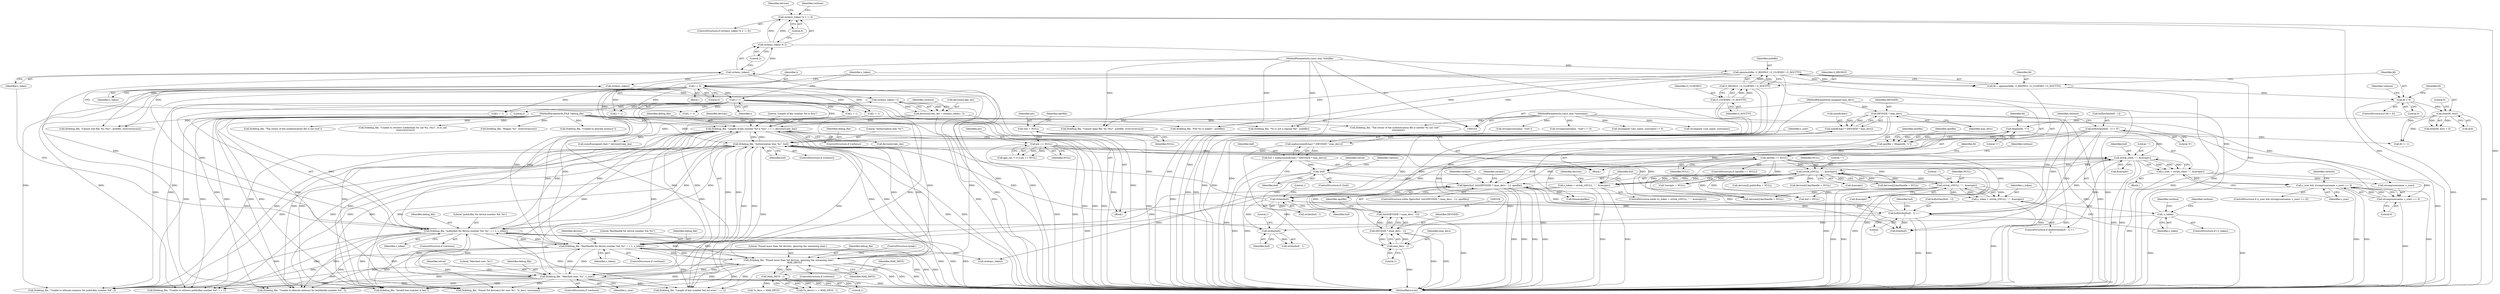 digraph "0_pam-u2f_18b1914e32b74ff52000f10e97067e841e5fff62_1@API" {
"1000539" [label="(Call,strlen(s_token) % 2 != 0)"];
"1000540" [label="(Call,strlen(s_token) % 2)"];
"1000541" [label="(Call,strlen(s_token))"];
"1000517" [label="(Call,!s_token)"];
"1000509" [label="(Call,s_token = strtok_r(NULL, \":\", &saveptr))"];
"1000511" [label="(Call,strtok_r(NULL, \":\", &saveptr))"];
"1000437" [label="(Call,strtok_r(NULL, \",\", &saveptr))"];
"1000284" [label="(Call,opwfile == NULL)"];
"1000278" [label="(Call,opwfile = fdopen(fd, \"r\"))"];
"1000280" [label="(Call,fdopen(fd, \"r\"))"];
"1000170" [label="(Call,fstat(fd, &st))"];
"1000155" [label="(Call,fd < 0)"];
"1000145" [label="(Call,fd = open(authfile, O_RDONLY | O_CLOEXEC | O_NOCTTY))"];
"1000147" [label="(Call,open(authfile, O_RDONLY | O_CLOEXEC | O_NOCTTY))"];
"1000104" [label="(MethodParameterIn,const char *authfile)"];
"1000149" [label="(Call,O_RDONLY | O_CLOEXEC | O_NOCTTY)"];
"1000151" [label="(Call,O_CLOEXEC | O_NOCTTY)"];
"1000231" [label="(Call,pw == NULL)"];
"1000129" [label="(Call,*pw = NULL)"];
"1000366" [label="(Call,strtok_r(buf, \":\", &saveptr))"];
"1000350" [label="(Call,buf[strlen(buf) - 1] = '\0')"];
"1000342" [label="(Call,buf[strlen(buf) - 1] == '\n')"];
"1000346" [label="(Call,strlen(buf))"];
"1000326" [label="(Call,fgets(buf, (int)(DEVSIZE * (max_devs - 1)), opwfile))"];
"1000312" [label="(Call,!buf)"];
"1000302" [label="(Call,buf = malloc(sizeof(char) * (DEVSIZE * max_devs)))"];
"1000304" [label="(Call,malloc(sizeof(char) * (DEVSIZE * max_devs)))"];
"1000305" [label="(Call,sizeof(char) * (DEVSIZE * max_devs))"];
"1000308" [label="(Call,DEVSIZE * max_devs)"];
"1000106" [label="(MethodParameterIn,unsigned max_devs)"];
"1000328" [label="(Call,(int)(DEVSIZE * (max_devs - 1)))"];
"1000330" [label="(Call,DEVSIZE * (max_devs - 1))"];
"1000332" [label="(Call,max_devs - 1)"];
"1000354" [label="(Call,strlen(buf))"];
"1000360" [label="(Call,D(debug_file, \"Authorization line: %s\", buf))"];
"1000567" [label="(Call,D(debug_file, \"Length of key number %d is %zu\", i + 1, devices[i].key_len))"];
"1000479" [label="(Call,D(debug_file, \"KeyHandle for device number %d: %s\", i + 1, s_token))"];
"1000472" [label="(Call,D(debug_file, \"Found more than %d devices, ignoring the remaining ones\",\n               MAX_DEVS))"];
"1000531" [label="(Call,D(debug_file, \"publicKey for device number %d: %s\", i + 1, s_token))"];
"1000382" [label="(Call,D(debug_file, \"Matched user: %s\", s_user))"];
"1000108" [label="(MethodParameterIn,FILE *debug_file)"];
"1000372" [label="(Call,s_user && strcmp(username, s_user) == 0)"];
"1000364" [label="(Call,s_user = strtok_r(buf, \":\", &saveptr))"];
"1000374" [label="(Call,strcmp(username, s_user) == 0)"];
"1000105" [label="(MethodParameterIn,const char *username)"];
"1000654" [label="(Call,i++)"];
"1000431" [label="(Call,i = 0)"];
"1000462" [label="(Call,MAX_DEVS - 1)"];
"1000435" [label="(Call,s_token = strtok_r(NULL, \",\", &saveptr))"];
"1000555" [label="(Call,devices[i].key_len = strlen(s_token) / 2)"];
"1000561" [label="(Call,strlen(s_token) / 2)"];
"1000562" [label="(Call,strlen(s_token))"];
"1000432" [label="(Identifier,i)"];
"1000351" [label="(Call,buf[strlen(buf) - 1])"];
"1000227" [label="(Call,gpu_ret != 0 || pw == NULL)"];
"1000433" [label="(Literal,0)"];
"1000171" [label="(Identifier,fd)"];
"1000365" [label="(Identifier,s_user)"];
"1000160" [label="(Identifier,verbose)"];
"1000156" [label="(Identifier,fd)"];
"1000129" [label="(Call,*pw = NULL)"];
"1000387" [label="(Identifier,retval)"];
"1000330" [label="(Call,DEVSIZE * (max_devs - 1))"];
"1000327" [label="(Identifier,buf)"];
"1000518" [label="(Identifier,s_token)"];
"1000353" [label="(Call,strlen(buf) - 1)"];
"1000440" [label="(Call,&saveptr)"];
"1000233" [label="(Identifier,NULL)"];
"1000152" [label="(Identifier,O_CLOEXEC)"];
"1000302" [label="(Call,buf = malloc(sizeof(char) * (DEVSIZE * max_devs)))"];
"1000564" [label="(Literal,2)"];
"1000532" [label="(Identifier,debug_file)"];
"1000355" [label="(Identifier,buf)"];
"1000479" [label="(Call,D(debug_file, \"KeyHandle for device number %d: %s\", i + 1, s_token))"];
"1000541" [label="(Call,strlen(s_token))"];
"1000157" [label="(Literal,0)"];
"1000194" [label="(Call,D(debug_file, \"%s is not a regular file\", authfile))"];
"1000537" [label="(Identifier,s_token)"];
"1000551" [label="(Call,i + 1)"];
"1000356" [label="(Literal,1)"];
"1000566" [label="(Identifier,verbose)"];
"1000431" [label="(Call,i = 0)"];
"1000262" [label="(Call,strcmp(username, \"root\") != 0)"];
"1000335" [label="(Identifier,opwfile)"];
"1000531" [label="(Call,D(debug_file, \"publicKey for device number %d: %s\", i + 1, s_token))"];
"1000336" [label="(Block,)"];
"1000561" [label="(Call,strlen(s_token) / 2)"];
"1000477" [label="(ControlStructure,if (verbose))"];
"1000341" [label="(ControlStructure,if (buf[strlen(buf) - 1] == '\n'))"];
"1000106" [label="(MethodParameterIn,unsigned max_devs)"];
"1000338" [label="(Call,*saveptr = NULL)"];
"1000352" [label="(Identifier,buf)"];
"1000328" [label="(Call,(int)(DEVSIZE * (max_devs - 1)))"];
"1000354" [label="(Call,strlen(buf))"];
"1000517" [label="(Call,!s_token)"];
"1000326" [label="(Call,fgets(buf, (int)(DEVSIZE * (max_devs - 1)), opwfile))"];
"1000346" [label="(Call,strlen(buf))"];
"1000538" [label="(ControlStructure,if (strlen(s_token) % 2 != 0))"];
"1000568" [label="(Identifier,debug_file)"];
"1000475" [label="(Identifier,MAX_DEVS)"];
"1000434" [label="(ControlStructure,while ((s_token = strtok_r(NULL, \",\", &saveptr))))"];
"1000154" [label="(ControlStructure,if (fd < 0))"];
"1000172" [label="(Call,&st)"];
"1000348" [label="(Literal,1)"];
"1000556" [label="(Call,devices[i].key_len)"];
"1000382" [label="(Call,D(debug_file, \"Matched user: %s\", s_user))"];
"1000603" [label="(Call,D(debug_file, \"Unable to allocate memory for publicKey number %d\", i))"];
"1000413" [label="(Call,devices[i].keyHandle = NULL)"];
"1000281" [label="(Identifier,fd)"];
"1000573" [label="(Call,devices[i].key_len)"];
"1000274" [label="(Call,D(debug_file, \"The owner of the authentication file is not root\"))"];
"1000174" [label="(Literal,0)"];
"1000361" [label="(Identifier,debug_file)"];
"1000137" [label="(Identifier,opwfile)"];
"1000372" [label="(Call,s_user && strcmp(username, s_user) == 0)"];
"1000716" [label="(Call,buf = NULL)"];
"1000147" [label="(Call,open(authfile, O_RDONLY | O_CLOEXEC | O_NOCTTY))"];
"1000146" [label="(Identifier,fd)"];
"1000362" [label="(Literal,\"Authorization line: %s\")"];
"1000516" [label="(ControlStructure,if (!s_token))"];
"1000435" [label="(Call,s_token = strtok_r(NULL, \",\", &saveptr))"];
"1000450" [label="(Call,devices[i].publicKey = NULL)"];
"1000268" [label="(Call,D(debug_file, \"The owner of the authentication file is neither %s nor root\",\n         username))"];
"1000375" [label="(Call,strcmp(username, s_user))"];
"1000349" [label="(Literal,'\n')"];
"1000306" [label="(Call,sizeof(char))"];
"1000525" [label="(Call,i + 1)"];
"1000555" [label="(Call,devices[i].key_len = strlen(s_token) / 2)"];
"1000474" [label="(Literal,\"Found more than %d devices, ignoring the remaining ones\")"];
"1000543" [label="(Literal,2)"];
"1000513" [label="(Literal,\":\")"];
"1000380" [label="(ControlStructure,if (verbose))"];
"1000657" [label="(Identifier,verbose)"];
"1000178" [label="(Call,D(debug_file, \"Cannot stat file: %s (%s)\", authfile, strerror(errno)))"];
"1000342" [label="(Call,buf[strlen(buf) - 1] == '\n')"];
"1000311" [label="(ControlStructure,if (!buf))"];
"1000304" [label="(Call,malloc(sizeof(char) * (DEVSIZE * max_devs)))"];
"1000563" [label="(Identifier,s_token)"];
"1000548" [label="(Call,D(debug_file, \"Length of key number %d not even\", i + 1))"];
"1000529" [label="(ControlStructure,if (verbose))"];
"1000544" [label="(Literal,0)"];
"1000284" [label="(Call,opwfile == NULL)"];
"1000170" [label="(Call,fstat(fd, &st))"];
"1000161" [label="(Call,D(debug_file, \"Cannot open file: %s (%s)\", authfile, strerror(errno)))"];
"1000367" [label="(Identifier,buf)"];
"1000485" [label="(Identifier,s_token)"];
"1000371" [label="(ControlStructure,if (s_user && strcmp(username, s_user) == 0))"];
"1000360" [label="(Call,D(debug_file, \"Authorization line: %s\", buf))"];
"1000724" [label="(Call,fd != -1)"];
"1000464" [label="(Literal,1)"];
"1000521" [label="(Identifier,verbose)"];
"1000286" [label="(Identifier,NULL)"];
"1000331" [label="(Identifier,DEVSIZE)"];
"1000654" [label="(Call,i++)"];
"1000359" [label="(Identifier,verbose)"];
"1000581" [label="(Identifier,devices)"];
"1000522" [label="(Call,D(debug_file, \"Unable to retrieve publicKey number %d\", i + 1))"];
"1000384" [label="(Literal,\"Matched user: %s\")"];
"1000639" [label="(Call,D(debug_file, \"Invalid hex number in key\"))"];
"1000437" [label="(Call,strtok_r(NULL, \",\", &saveptr))"];
"1000473" [label="(Identifier,debug_file)"];
"1000511" [label="(Call,strtok_r(NULL, \":\", &saveptr))"];
"1000299" [label="(Identifier,fd)"];
"1000470" [label="(ControlStructure,if (verbose))"];
"1000357" [label="(Literal,'\0')"];
"1000322" [label="(Identifier,retval)"];
"1000385" [label="(Identifier,s_user)"];
"1000169" [label="(Call,fstat(fd, &st) < 0)"];
"1000558" [label="(Identifier,devices)"];
"1000280" [label="(Call,fdopen(fd, \"r\"))"];
"1000235" [label="(Call,D(debug_file, \"Unable to retrieve credentials for uid %u, (%s)\", st.st_uid,\n       strerror(errno)))"];
"1000290" [label="(Call,D(debug_file, \"fdopen: %s\", strerror(errno)))"];
"1000514" [label="(Call,&saveptr)"];
"1000334" [label="(Literal,1)"];
"1000309" [label="(Identifier,DEVSIZE)"];
"1000489" [label="(Identifier,devices)"];
"1000150" [label="(Identifier,O_RDONLY)"];
"1000347" [label="(Identifier,buf)"];
"1000436" [label="(Identifier,s_token)"];
"1000472" [label="(Call,D(debug_file, \"Found more than %d devices, ignoring the remaining ones\",\n               MAX_DEVS))"];
"1000476" [label="(ControlStructure,break;)"];
"1000316" [label="(Identifier,verbose)"];
"1000283" [label="(ControlStructure,if (opwfile == NULL))"];
"1000458" [label="(Call,(*n_devs)++ > MAX_DEVS - 1)"];
"1000289" [label="(Identifier,verbose)"];
"1000305" [label="(Call,sizeof(char) * (DEVSIZE * max_devs))"];
"1000151" [label="(Call,O_CLOEXEC | O_NOCTTY)"];
"1000339" [label="(Identifier,saveptr)"];
"1000153" [label="(Identifier,O_NOCTTY)"];
"1000504" [label="(Call,D(debug_file, \"Unable to allocate memory for keyHandle number %d\", i))"];
"1000482" [label="(Call,i + 1)"];
"1000303" [label="(Identifier,buf)"];
"1000466" [label="(Call,*n_devs = MAX_DEVS)"];
"1000443" [label="(Call,devices[i].keyHandle = NULL)"];
"1000446" [label="(Identifier,devices)"];
"1000509" [label="(Call,s_token = strtok_r(NULL, \":\", &saveptr))"];
"1000383" [label="(Identifier,debug_file)"];
"1000364" [label="(Call,s_user = strtok_r(buf, \":\", &saveptr))"];
"1000542" [label="(Identifier,s_token)"];
"1000481" [label="(Literal,\"KeyHandle for device number %d: %s\")"];
"1000332" [label="(Call,max_devs - 1)"];
"1000373" [label="(Identifier,s_user)"];
"1000492" [label="(Call,strdup(s_token))"];
"1000231" [label="(Call,pw == NULL)"];
"1000438" [label="(Identifier,NULL)"];
"1000510" [label="(Identifier,s_token)"];
"1000512" [label="(Identifier,NULL)"];
"1000105" [label="(MethodParameterIn,const char *username)"];
"1000480" [label="(Identifier,debug_file)"];
"1000343" [label="(Call,buf[strlen(buf) - 1])"];
"1000533" [label="(Literal,\"publicKey for device number %d: %s\")"];
"1000131" [label="(Identifier,NULL)"];
"1000104" [label="(MethodParameterIn,const char *authfile)"];
"1000363" [label="(Identifier,buf)"];
"1000562" [label="(Call,strlen(s_token))"];
"1000278" [label="(Call,opwfile = fdopen(fd, \"r\"))"];
"1000148" [label="(Identifier,authfile)"];
"1000540" [label="(Call,strlen(s_token) % 2)"];
"1000279" [label="(Identifier,opwfile)"];
"1000368" [label="(Literal,\":\")"];
"1000111" [label="(Block,)"];
"1000439" [label="(Literal,\",\")"];
"1000381" [label="(Identifier,verbose)"];
"1000246" [label="(Call,strcmp(pw->pw_name, username) != 0)"];
"1000145" [label="(Call,fd = open(authfile, O_RDONLY | O_CLOEXEC | O_NOCTTY))"];
"1000530" [label="(Identifier,verbose)"];
"1000369" [label="(Call,&saveptr)"];
"1000285" [label="(Identifier,opwfile)"];
"1000325" [label="(ControlStructure,while (fgets(buf, (int)(DEVSIZE * (max_devs - 1)), opwfile)))"];
"1000130" [label="(Identifier,pw)"];
"1000539" [label="(Call,strlen(s_token) % 2 != 0)"];
"1000312" [label="(Call,!buf)"];
"1000570" [label="(Call,i + 1)"];
"1000308" [label="(Call,DEVSIZE * max_devs)"];
"1000149" [label="(Call,O_RDONLY | O_CLOEXEC | O_NOCTTY)"];
"1000732" [label="(MethodReturn,int)"];
"1000462" [label="(Call,MAX_DEVS - 1)"];
"1000208" [label="(Call,D(debug_file, \"File %s is empty\", authfile))"];
"1000567" [label="(Call,D(debug_file, \"Length of key number %d is %zu\", i + 1, devices[i].key_len))"];
"1000317" [label="(Call,D(debug_file, \"Unable to allocate memory\"))"];
"1000442" [label="(Block,)"];
"1000232" [label="(Identifier,pw)"];
"1000374" [label="(Call,strcmp(username, s_user) == 0)"];
"1000282" [label="(Literal,\"r\")"];
"1000714" [label="(Call,free(buf))"];
"1000358" [label="(ControlStructure,if (verbose))"];
"1000313" [label="(Identifier,buf)"];
"1000655" [label="(Identifier,i)"];
"1000310" [label="(Identifier,max_devs)"];
"1000463" [label="(Identifier,MAX_DEVS)"];
"1000721" [label="(Call,fclose(opwfile))"];
"1000565" [label="(ControlStructure,if (verbose))"];
"1000350" [label="(Call,buf[strlen(buf) - 1] = '\0')"];
"1000534" [label="(Call,i + 1)"];
"1000658" [label="(Call,D(debug_file, \"Found %d device(s) for user %s\", *n_devs, username))"];
"1000378" [label="(Literal,0)"];
"1000379" [label="(Block,)"];
"1000547" [label="(Identifier,verbose)"];
"1000247" [label="(Call,strcmp(pw->pw_name, username))"];
"1000692" [label="(Call,devices[i].keyHandle = NULL)"];
"1000155" [label="(Call,fd < 0)"];
"1000345" [label="(Call,strlen(buf) - 1)"];
"1000263" [label="(Call,strcmp(username, \"root\"))"];
"1000333" [label="(Identifier,max_devs)"];
"1000585" [label="(Call,sizeof(unsigned char) * devices[i].key_len)"];
"1000366" [label="(Call,strtok_r(buf, \":\", &saveptr))"];
"1000108" [label="(MethodParameterIn,FILE *debug_file)"];
"1000569" [label="(Literal,\"Length of key number %d is %zu\")"];
"1000539" -> "1000538"  [label="AST: "];
"1000539" -> "1000544"  [label="CFG: "];
"1000540" -> "1000539"  [label="AST: "];
"1000544" -> "1000539"  [label="AST: "];
"1000547" -> "1000539"  [label="CFG: "];
"1000558" -> "1000539"  [label="CFG: "];
"1000539" -> "1000732"  [label="DDG: "];
"1000539" -> "1000732"  [label="DDG: "];
"1000540" -> "1000539"  [label="DDG: "];
"1000540" -> "1000539"  [label="DDG: "];
"1000540" -> "1000543"  [label="CFG: "];
"1000541" -> "1000540"  [label="AST: "];
"1000543" -> "1000540"  [label="AST: "];
"1000544" -> "1000540"  [label="CFG: "];
"1000540" -> "1000732"  [label="DDG: "];
"1000541" -> "1000540"  [label="DDG: "];
"1000541" -> "1000542"  [label="CFG: "];
"1000542" -> "1000541"  [label="AST: "];
"1000543" -> "1000541"  [label="CFG: "];
"1000541" -> "1000732"  [label="DDG: "];
"1000517" -> "1000541"  [label="DDG: "];
"1000531" -> "1000541"  [label="DDG: "];
"1000541" -> "1000562"  [label="DDG: "];
"1000517" -> "1000516"  [label="AST: "];
"1000517" -> "1000518"  [label="CFG: "];
"1000518" -> "1000517"  [label="AST: "];
"1000521" -> "1000517"  [label="CFG: "];
"1000530" -> "1000517"  [label="CFG: "];
"1000517" -> "1000732"  [label="DDG: "];
"1000517" -> "1000732"  [label="DDG: "];
"1000509" -> "1000517"  [label="DDG: "];
"1000517" -> "1000531"  [label="DDG: "];
"1000509" -> "1000442"  [label="AST: "];
"1000509" -> "1000511"  [label="CFG: "];
"1000510" -> "1000509"  [label="AST: "];
"1000511" -> "1000509"  [label="AST: "];
"1000518" -> "1000509"  [label="CFG: "];
"1000509" -> "1000732"  [label="DDG: "];
"1000511" -> "1000509"  [label="DDG: "];
"1000511" -> "1000509"  [label="DDG: "];
"1000511" -> "1000509"  [label="DDG: "];
"1000511" -> "1000514"  [label="CFG: "];
"1000512" -> "1000511"  [label="AST: "];
"1000513" -> "1000511"  [label="AST: "];
"1000514" -> "1000511"  [label="AST: "];
"1000511" -> "1000732"  [label="DDG: "];
"1000511" -> "1000732"  [label="DDG: "];
"1000511" -> "1000437"  [label="DDG: "];
"1000511" -> "1000437"  [label="DDG: "];
"1000437" -> "1000511"  [label="DDG: "];
"1000437" -> "1000511"  [label="DDG: "];
"1000511" -> "1000692"  [label="DDG: "];
"1000511" -> "1000716"  [label="DDG: "];
"1000437" -> "1000435"  [label="AST: "];
"1000437" -> "1000440"  [label="CFG: "];
"1000438" -> "1000437"  [label="AST: "];
"1000439" -> "1000437"  [label="AST: "];
"1000440" -> "1000437"  [label="AST: "];
"1000435" -> "1000437"  [label="CFG: "];
"1000437" -> "1000732"  [label="DDG: "];
"1000437" -> "1000732"  [label="DDG: "];
"1000437" -> "1000338"  [label="DDG: "];
"1000437" -> "1000366"  [label="DDG: "];
"1000437" -> "1000413"  [label="DDG: "];
"1000437" -> "1000435"  [label="DDG: "];
"1000437" -> "1000435"  [label="DDG: "];
"1000437" -> "1000435"  [label="DDG: "];
"1000284" -> "1000437"  [label="DDG: "];
"1000366" -> "1000437"  [label="DDG: "];
"1000437" -> "1000443"  [label="DDG: "];
"1000437" -> "1000450"  [label="DDG: "];
"1000437" -> "1000692"  [label="DDG: "];
"1000437" -> "1000716"  [label="DDG: "];
"1000284" -> "1000283"  [label="AST: "];
"1000284" -> "1000286"  [label="CFG: "];
"1000285" -> "1000284"  [label="AST: "];
"1000286" -> "1000284"  [label="AST: "];
"1000289" -> "1000284"  [label="CFG: "];
"1000299" -> "1000284"  [label="CFG: "];
"1000284" -> "1000732"  [label="DDG: "];
"1000284" -> "1000732"  [label="DDG: "];
"1000284" -> "1000732"  [label="DDG: "];
"1000278" -> "1000284"  [label="DDG: "];
"1000231" -> "1000284"  [label="DDG: "];
"1000284" -> "1000326"  [label="DDG: "];
"1000284" -> "1000338"  [label="DDG: "];
"1000284" -> "1000413"  [label="DDG: "];
"1000284" -> "1000692"  [label="DDG: "];
"1000284" -> "1000716"  [label="DDG: "];
"1000284" -> "1000721"  [label="DDG: "];
"1000278" -> "1000111"  [label="AST: "];
"1000278" -> "1000280"  [label="CFG: "];
"1000279" -> "1000278"  [label="AST: "];
"1000280" -> "1000278"  [label="AST: "];
"1000285" -> "1000278"  [label="CFG: "];
"1000278" -> "1000732"  [label="DDG: "];
"1000280" -> "1000278"  [label="DDG: "];
"1000280" -> "1000278"  [label="DDG: "];
"1000280" -> "1000282"  [label="CFG: "];
"1000281" -> "1000280"  [label="AST: "];
"1000282" -> "1000280"  [label="AST: "];
"1000170" -> "1000280"  [label="DDG: "];
"1000280" -> "1000724"  [label="DDG: "];
"1000170" -> "1000169"  [label="AST: "];
"1000170" -> "1000172"  [label="CFG: "];
"1000171" -> "1000170"  [label="AST: "];
"1000172" -> "1000170"  [label="AST: "];
"1000174" -> "1000170"  [label="CFG: "];
"1000170" -> "1000732"  [label="DDG: "];
"1000170" -> "1000169"  [label="DDG: "];
"1000170" -> "1000169"  [label="DDG: "];
"1000155" -> "1000170"  [label="DDG: "];
"1000170" -> "1000724"  [label="DDG: "];
"1000155" -> "1000154"  [label="AST: "];
"1000155" -> "1000157"  [label="CFG: "];
"1000156" -> "1000155"  [label="AST: "];
"1000157" -> "1000155"  [label="AST: "];
"1000160" -> "1000155"  [label="CFG: "];
"1000171" -> "1000155"  [label="CFG: "];
"1000155" -> "1000732"  [label="DDG: "];
"1000145" -> "1000155"  [label="DDG: "];
"1000155" -> "1000724"  [label="DDG: "];
"1000145" -> "1000111"  [label="AST: "];
"1000145" -> "1000147"  [label="CFG: "];
"1000146" -> "1000145"  [label="AST: "];
"1000147" -> "1000145"  [label="AST: "];
"1000156" -> "1000145"  [label="CFG: "];
"1000145" -> "1000732"  [label="DDG: "];
"1000147" -> "1000145"  [label="DDG: "];
"1000147" -> "1000145"  [label="DDG: "];
"1000147" -> "1000149"  [label="CFG: "];
"1000148" -> "1000147"  [label="AST: "];
"1000149" -> "1000147"  [label="AST: "];
"1000147" -> "1000732"  [label="DDG: "];
"1000147" -> "1000732"  [label="DDG: "];
"1000104" -> "1000147"  [label="DDG: "];
"1000149" -> "1000147"  [label="DDG: "];
"1000149" -> "1000147"  [label="DDG: "];
"1000147" -> "1000161"  [label="DDG: "];
"1000147" -> "1000178"  [label="DDG: "];
"1000147" -> "1000194"  [label="DDG: "];
"1000147" -> "1000208"  [label="DDG: "];
"1000104" -> "1000103"  [label="AST: "];
"1000104" -> "1000732"  [label="DDG: "];
"1000104" -> "1000161"  [label="DDG: "];
"1000104" -> "1000178"  [label="DDG: "];
"1000104" -> "1000194"  [label="DDG: "];
"1000104" -> "1000208"  [label="DDG: "];
"1000149" -> "1000151"  [label="CFG: "];
"1000150" -> "1000149"  [label="AST: "];
"1000151" -> "1000149"  [label="AST: "];
"1000149" -> "1000732"  [label="DDG: "];
"1000149" -> "1000732"  [label="DDG: "];
"1000151" -> "1000149"  [label="DDG: "];
"1000151" -> "1000149"  [label="DDG: "];
"1000151" -> "1000153"  [label="CFG: "];
"1000152" -> "1000151"  [label="AST: "];
"1000153" -> "1000151"  [label="AST: "];
"1000151" -> "1000732"  [label="DDG: "];
"1000151" -> "1000732"  [label="DDG: "];
"1000231" -> "1000227"  [label="AST: "];
"1000231" -> "1000233"  [label="CFG: "];
"1000232" -> "1000231"  [label="AST: "];
"1000233" -> "1000231"  [label="AST: "];
"1000227" -> "1000231"  [label="CFG: "];
"1000231" -> "1000732"  [label="DDG: "];
"1000231" -> "1000732"  [label="DDG: "];
"1000231" -> "1000227"  [label="DDG: "];
"1000231" -> "1000227"  [label="DDG: "];
"1000129" -> "1000231"  [label="DDG: "];
"1000231" -> "1000692"  [label="DDG: "];
"1000231" -> "1000716"  [label="DDG: "];
"1000129" -> "1000111"  [label="AST: "];
"1000129" -> "1000131"  [label="CFG: "];
"1000130" -> "1000129"  [label="AST: "];
"1000131" -> "1000129"  [label="AST: "];
"1000137" -> "1000129"  [label="CFG: "];
"1000129" -> "1000732"  [label="DDG: "];
"1000366" -> "1000364"  [label="AST: "];
"1000366" -> "1000369"  [label="CFG: "];
"1000367" -> "1000366"  [label="AST: "];
"1000368" -> "1000366"  [label="AST: "];
"1000369" -> "1000366"  [label="AST: "];
"1000364" -> "1000366"  [label="CFG: "];
"1000366" -> "1000732"  [label="DDG: "];
"1000366" -> "1000732"  [label="DDG: "];
"1000366" -> "1000326"  [label="DDG: "];
"1000366" -> "1000364"  [label="DDG: "];
"1000366" -> "1000364"  [label="DDG: "];
"1000366" -> "1000364"  [label="DDG: "];
"1000350" -> "1000366"  [label="DDG: "];
"1000342" -> "1000366"  [label="DDG: "];
"1000346" -> "1000366"  [label="DDG: "];
"1000354" -> "1000366"  [label="DDG: "];
"1000360" -> "1000366"  [label="DDG: "];
"1000366" -> "1000714"  [label="DDG: "];
"1000350" -> "1000341"  [label="AST: "];
"1000350" -> "1000357"  [label="CFG: "];
"1000351" -> "1000350"  [label="AST: "];
"1000357" -> "1000350"  [label="AST: "];
"1000359" -> "1000350"  [label="CFG: "];
"1000350" -> "1000732"  [label="DDG: "];
"1000350" -> "1000326"  [label="DDG: "];
"1000350" -> "1000342"  [label="DDG: "];
"1000350" -> "1000346"  [label="DDG: "];
"1000350" -> "1000360"  [label="DDG: "];
"1000350" -> "1000714"  [label="DDG: "];
"1000342" -> "1000341"  [label="AST: "];
"1000342" -> "1000349"  [label="CFG: "];
"1000343" -> "1000342"  [label="AST: "];
"1000349" -> "1000342"  [label="AST: "];
"1000352" -> "1000342"  [label="CFG: "];
"1000359" -> "1000342"  [label="CFG: "];
"1000342" -> "1000732"  [label="DDG: "];
"1000342" -> "1000732"  [label="DDG: "];
"1000342" -> "1000326"  [label="DDG: "];
"1000346" -> "1000342"  [label="DDG: "];
"1000342" -> "1000346"  [label="DDG: "];
"1000342" -> "1000354"  [label="DDG: "];
"1000342" -> "1000360"  [label="DDG: "];
"1000342" -> "1000714"  [label="DDG: "];
"1000346" -> "1000345"  [label="AST: "];
"1000346" -> "1000347"  [label="CFG: "];
"1000347" -> "1000346"  [label="AST: "];
"1000348" -> "1000346"  [label="CFG: "];
"1000346" -> "1000345"  [label="DDG: "];
"1000326" -> "1000346"  [label="DDG: "];
"1000346" -> "1000354"  [label="DDG: "];
"1000346" -> "1000360"  [label="DDG: "];
"1000326" -> "1000325"  [label="AST: "];
"1000326" -> "1000335"  [label="CFG: "];
"1000327" -> "1000326"  [label="AST: "];
"1000328" -> "1000326"  [label="AST: "];
"1000335" -> "1000326"  [label="AST: "];
"1000339" -> "1000326"  [label="CFG: "];
"1000657" -> "1000326"  [label="CFG: "];
"1000326" -> "1000732"  [label="DDG: "];
"1000326" -> "1000732"  [label="DDG: "];
"1000326" -> "1000732"  [label="DDG: "];
"1000326" -> "1000732"  [label="DDG: "];
"1000312" -> "1000326"  [label="DDG: "];
"1000328" -> "1000326"  [label="DDG: "];
"1000326" -> "1000714"  [label="DDG: "];
"1000326" -> "1000721"  [label="DDG: "];
"1000312" -> "1000311"  [label="AST: "];
"1000312" -> "1000313"  [label="CFG: "];
"1000313" -> "1000312"  [label="AST: "];
"1000316" -> "1000312"  [label="CFG: "];
"1000322" -> "1000312"  [label="CFG: "];
"1000312" -> "1000732"  [label="DDG: "];
"1000312" -> "1000732"  [label="DDG: "];
"1000302" -> "1000312"  [label="DDG: "];
"1000312" -> "1000714"  [label="DDG: "];
"1000302" -> "1000111"  [label="AST: "];
"1000302" -> "1000304"  [label="CFG: "];
"1000303" -> "1000302"  [label="AST: "];
"1000304" -> "1000302"  [label="AST: "];
"1000313" -> "1000302"  [label="CFG: "];
"1000302" -> "1000732"  [label="DDG: "];
"1000304" -> "1000302"  [label="DDG: "];
"1000304" -> "1000305"  [label="CFG: "];
"1000305" -> "1000304"  [label="AST: "];
"1000304" -> "1000732"  [label="DDG: "];
"1000305" -> "1000304"  [label="DDG: "];
"1000305" -> "1000308"  [label="CFG: "];
"1000306" -> "1000305"  [label="AST: "];
"1000308" -> "1000305"  [label="AST: "];
"1000305" -> "1000732"  [label="DDG: "];
"1000308" -> "1000305"  [label="DDG: "];
"1000308" -> "1000305"  [label="DDG: "];
"1000308" -> "1000310"  [label="CFG: "];
"1000309" -> "1000308"  [label="AST: "];
"1000310" -> "1000308"  [label="AST: "];
"1000308" -> "1000732"  [label="DDG: "];
"1000308" -> "1000732"  [label="DDG: "];
"1000106" -> "1000308"  [label="DDG: "];
"1000308" -> "1000330"  [label="DDG: "];
"1000308" -> "1000332"  [label="DDG: "];
"1000106" -> "1000103"  [label="AST: "];
"1000106" -> "1000732"  [label="DDG: "];
"1000106" -> "1000332"  [label="DDG: "];
"1000328" -> "1000330"  [label="CFG: "];
"1000329" -> "1000328"  [label="AST: "];
"1000330" -> "1000328"  [label="AST: "];
"1000335" -> "1000328"  [label="CFG: "];
"1000328" -> "1000732"  [label="DDG: "];
"1000330" -> "1000328"  [label="DDG: "];
"1000330" -> "1000328"  [label="DDG: "];
"1000330" -> "1000332"  [label="CFG: "];
"1000331" -> "1000330"  [label="AST: "];
"1000332" -> "1000330"  [label="AST: "];
"1000330" -> "1000732"  [label="DDG: "];
"1000330" -> "1000732"  [label="DDG: "];
"1000332" -> "1000330"  [label="DDG: "];
"1000332" -> "1000330"  [label="DDG: "];
"1000332" -> "1000334"  [label="CFG: "];
"1000333" -> "1000332"  [label="AST: "];
"1000334" -> "1000332"  [label="AST: "];
"1000332" -> "1000732"  [label="DDG: "];
"1000354" -> "1000353"  [label="AST: "];
"1000354" -> "1000355"  [label="CFG: "];
"1000355" -> "1000354"  [label="AST: "];
"1000356" -> "1000354"  [label="CFG: "];
"1000354" -> "1000353"  [label="DDG: "];
"1000354" -> "1000360"  [label="DDG: "];
"1000360" -> "1000358"  [label="AST: "];
"1000360" -> "1000363"  [label="CFG: "];
"1000361" -> "1000360"  [label="AST: "];
"1000362" -> "1000360"  [label="AST: "];
"1000363" -> "1000360"  [label="AST: "];
"1000365" -> "1000360"  [label="CFG: "];
"1000360" -> "1000732"  [label="DDG: "];
"1000360" -> "1000732"  [label="DDG: "];
"1000567" -> "1000360"  [label="DDG: "];
"1000479" -> "1000360"  [label="DDG: "];
"1000472" -> "1000360"  [label="DDG: "];
"1000531" -> "1000360"  [label="DDG: "];
"1000382" -> "1000360"  [label="DDG: "];
"1000108" -> "1000360"  [label="DDG: "];
"1000360" -> "1000382"  [label="DDG: "];
"1000360" -> "1000472"  [label="DDG: "];
"1000360" -> "1000479"  [label="DDG: "];
"1000360" -> "1000504"  [label="DDG: "];
"1000360" -> "1000522"  [label="DDG: "];
"1000360" -> "1000531"  [label="DDG: "];
"1000360" -> "1000548"  [label="DDG: "];
"1000360" -> "1000567"  [label="DDG: "];
"1000360" -> "1000603"  [label="DDG: "];
"1000360" -> "1000639"  [label="DDG: "];
"1000360" -> "1000658"  [label="DDG: "];
"1000567" -> "1000565"  [label="AST: "];
"1000567" -> "1000573"  [label="CFG: "];
"1000568" -> "1000567"  [label="AST: "];
"1000569" -> "1000567"  [label="AST: "];
"1000570" -> "1000567"  [label="AST: "];
"1000573" -> "1000567"  [label="AST: "];
"1000581" -> "1000567"  [label="CFG: "];
"1000567" -> "1000732"  [label="DDG: "];
"1000567" -> "1000732"  [label="DDG: "];
"1000567" -> "1000732"  [label="DDG: "];
"1000567" -> "1000382"  [label="DDG: "];
"1000567" -> "1000472"  [label="DDG: "];
"1000567" -> "1000479"  [label="DDG: "];
"1000567" -> "1000504"  [label="DDG: "];
"1000567" -> "1000522"  [label="DDG: "];
"1000567" -> "1000531"  [label="DDG: "];
"1000567" -> "1000548"  [label="DDG: "];
"1000479" -> "1000567"  [label="DDG: "];
"1000472" -> "1000567"  [label="DDG: "];
"1000531" -> "1000567"  [label="DDG: "];
"1000382" -> "1000567"  [label="DDG: "];
"1000108" -> "1000567"  [label="DDG: "];
"1000654" -> "1000567"  [label="DDG: "];
"1000431" -> "1000567"  [label="DDG: "];
"1000555" -> "1000567"  [label="DDG: "];
"1000567" -> "1000585"  [label="DDG: "];
"1000567" -> "1000603"  [label="DDG: "];
"1000567" -> "1000639"  [label="DDG: "];
"1000567" -> "1000658"  [label="DDG: "];
"1000479" -> "1000477"  [label="AST: "];
"1000479" -> "1000485"  [label="CFG: "];
"1000480" -> "1000479"  [label="AST: "];
"1000481" -> "1000479"  [label="AST: "];
"1000482" -> "1000479"  [label="AST: "];
"1000485" -> "1000479"  [label="AST: "];
"1000489" -> "1000479"  [label="CFG: "];
"1000479" -> "1000732"  [label="DDG: "];
"1000479" -> "1000732"  [label="DDG: "];
"1000479" -> "1000732"  [label="DDG: "];
"1000479" -> "1000382"  [label="DDG: "];
"1000479" -> "1000472"  [label="DDG: "];
"1000472" -> "1000479"  [label="DDG: "];
"1000531" -> "1000479"  [label="DDG: "];
"1000382" -> "1000479"  [label="DDG: "];
"1000108" -> "1000479"  [label="DDG: "];
"1000654" -> "1000479"  [label="DDG: "];
"1000431" -> "1000479"  [label="DDG: "];
"1000435" -> "1000479"  [label="DDG: "];
"1000479" -> "1000492"  [label="DDG: "];
"1000479" -> "1000504"  [label="DDG: "];
"1000479" -> "1000522"  [label="DDG: "];
"1000479" -> "1000531"  [label="DDG: "];
"1000479" -> "1000548"  [label="DDG: "];
"1000479" -> "1000603"  [label="DDG: "];
"1000479" -> "1000639"  [label="DDG: "];
"1000479" -> "1000658"  [label="DDG: "];
"1000472" -> "1000470"  [label="AST: "];
"1000472" -> "1000475"  [label="CFG: "];
"1000473" -> "1000472"  [label="AST: "];
"1000474" -> "1000472"  [label="AST: "];
"1000475" -> "1000472"  [label="AST: "];
"1000476" -> "1000472"  [label="CFG: "];
"1000472" -> "1000732"  [label="DDG: "];
"1000472" -> "1000732"  [label="DDG: "];
"1000472" -> "1000732"  [label="DDG: "];
"1000472" -> "1000382"  [label="DDG: "];
"1000472" -> "1000462"  [label="DDG: "];
"1000531" -> "1000472"  [label="DDG: "];
"1000382" -> "1000472"  [label="DDG: "];
"1000108" -> "1000472"  [label="DDG: "];
"1000462" -> "1000472"  [label="DDG: "];
"1000472" -> "1000504"  [label="DDG: "];
"1000472" -> "1000522"  [label="DDG: "];
"1000472" -> "1000531"  [label="DDG: "];
"1000472" -> "1000548"  [label="DDG: "];
"1000472" -> "1000603"  [label="DDG: "];
"1000472" -> "1000639"  [label="DDG: "];
"1000472" -> "1000658"  [label="DDG: "];
"1000531" -> "1000529"  [label="AST: "];
"1000531" -> "1000537"  [label="CFG: "];
"1000532" -> "1000531"  [label="AST: "];
"1000533" -> "1000531"  [label="AST: "];
"1000534" -> "1000531"  [label="AST: "];
"1000537" -> "1000531"  [label="AST: "];
"1000542" -> "1000531"  [label="CFG: "];
"1000531" -> "1000732"  [label="DDG: "];
"1000531" -> "1000732"  [label="DDG: "];
"1000531" -> "1000732"  [label="DDG: "];
"1000531" -> "1000382"  [label="DDG: "];
"1000531" -> "1000504"  [label="DDG: "];
"1000531" -> "1000522"  [label="DDG: "];
"1000382" -> "1000531"  [label="DDG: "];
"1000108" -> "1000531"  [label="DDG: "];
"1000654" -> "1000531"  [label="DDG: "];
"1000431" -> "1000531"  [label="DDG: "];
"1000531" -> "1000548"  [label="DDG: "];
"1000531" -> "1000603"  [label="DDG: "];
"1000531" -> "1000639"  [label="DDG: "];
"1000531" -> "1000658"  [label="DDG: "];
"1000382" -> "1000380"  [label="AST: "];
"1000382" -> "1000385"  [label="CFG: "];
"1000383" -> "1000382"  [label="AST: "];
"1000384" -> "1000382"  [label="AST: "];
"1000385" -> "1000382"  [label="AST: "];
"1000387" -> "1000382"  [label="CFG: "];
"1000382" -> "1000732"  [label="DDG: "];
"1000382" -> "1000732"  [label="DDG: "];
"1000382" -> "1000732"  [label="DDG: "];
"1000108" -> "1000382"  [label="DDG: "];
"1000372" -> "1000382"  [label="DDG: "];
"1000382" -> "1000504"  [label="DDG: "];
"1000382" -> "1000522"  [label="DDG: "];
"1000382" -> "1000548"  [label="DDG: "];
"1000382" -> "1000603"  [label="DDG: "];
"1000382" -> "1000639"  [label="DDG: "];
"1000382" -> "1000658"  [label="DDG: "];
"1000108" -> "1000103"  [label="AST: "];
"1000108" -> "1000732"  [label="DDG: "];
"1000108" -> "1000161"  [label="DDG: "];
"1000108" -> "1000178"  [label="DDG: "];
"1000108" -> "1000194"  [label="DDG: "];
"1000108" -> "1000208"  [label="DDG: "];
"1000108" -> "1000235"  [label="DDG: "];
"1000108" -> "1000268"  [label="DDG: "];
"1000108" -> "1000274"  [label="DDG: "];
"1000108" -> "1000290"  [label="DDG: "];
"1000108" -> "1000317"  [label="DDG: "];
"1000108" -> "1000504"  [label="DDG: "];
"1000108" -> "1000522"  [label="DDG: "];
"1000108" -> "1000548"  [label="DDG: "];
"1000108" -> "1000603"  [label="DDG: "];
"1000108" -> "1000639"  [label="DDG: "];
"1000108" -> "1000658"  [label="DDG: "];
"1000372" -> "1000371"  [label="AST: "];
"1000372" -> "1000373"  [label="CFG: "];
"1000372" -> "1000374"  [label="CFG: "];
"1000373" -> "1000372"  [label="AST: "];
"1000374" -> "1000372"  [label="AST: "];
"1000327" -> "1000372"  [label="CFG: "];
"1000381" -> "1000372"  [label="CFG: "];
"1000372" -> "1000732"  [label="DDG: "];
"1000372" -> "1000732"  [label="DDG: "];
"1000372" -> "1000732"  [label="DDG: "];
"1000364" -> "1000372"  [label="DDG: "];
"1000374" -> "1000372"  [label="DDG: "];
"1000374" -> "1000372"  [label="DDG: "];
"1000364" -> "1000336"  [label="AST: "];
"1000365" -> "1000364"  [label="AST: "];
"1000373" -> "1000364"  [label="CFG: "];
"1000364" -> "1000732"  [label="DDG: "];
"1000364" -> "1000374"  [label="DDG: "];
"1000364" -> "1000375"  [label="DDG: "];
"1000374" -> "1000378"  [label="CFG: "];
"1000375" -> "1000374"  [label="AST: "];
"1000378" -> "1000374"  [label="AST: "];
"1000374" -> "1000732"  [label="DDG: "];
"1000105" -> "1000374"  [label="DDG: "];
"1000105" -> "1000103"  [label="AST: "];
"1000105" -> "1000732"  [label="DDG: "];
"1000105" -> "1000246"  [label="DDG: "];
"1000105" -> "1000247"  [label="DDG: "];
"1000105" -> "1000262"  [label="DDG: "];
"1000105" -> "1000263"  [label="DDG: "];
"1000105" -> "1000268"  [label="DDG: "];
"1000105" -> "1000375"  [label="DDG: "];
"1000105" -> "1000658"  [label="DDG: "];
"1000654" -> "1000442"  [label="AST: "];
"1000654" -> "1000655"  [label="CFG: "];
"1000655" -> "1000654"  [label="AST: "];
"1000436" -> "1000654"  [label="CFG: "];
"1000654" -> "1000732"  [label="DDG: "];
"1000654" -> "1000482"  [label="DDG: "];
"1000654" -> "1000504"  [label="DDG: "];
"1000654" -> "1000522"  [label="DDG: "];
"1000654" -> "1000525"  [label="DDG: "];
"1000654" -> "1000534"  [label="DDG: "];
"1000654" -> "1000548"  [label="DDG: "];
"1000654" -> "1000551"  [label="DDG: "];
"1000654" -> "1000570"  [label="DDG: "];
"1000654" -> "1000603"  [label="DDG: "];
"1000431" -> "1000654"  [label="DDG: "];
"1000431" -> "1000379"  [label="AST: "];
"1000431" -> "1000433"  [label="CFG: "];
"1000432" -> "1000431"  [label="AST: "];
"1000433" -> "1000431"  [label="AST: "];
"1000436" -> "1000431"  [label="CFG: "];
"1000431" -> "1000732"  [label="DDG: "];
"1000431" -> "1000482"  [label="DDG: "];
"1000431" -> "1000504"  [label="DDG: "];
"1000431" -> "1000522"  [label="DDG: "];
"1000431" -> "1000525"  [label="DDG: "];
"1000431" -> "1000534"  [label="DDG: "];
"1000431" -> "1000548"  [label="DDG: "];
"1000431" -> "1000551"  [label="DDG: "];
"1000431" -> "1000570"  [label="DDG: "];
"1000431" -> "1000603"  [label="DDG: "];
"1000462" -> "1000458"  [label="AST: "];
"1000462" -> "1000464"  [label="CFG: "];
"1000463" -> "1000462"  [label="AST: "];
"1000464" -> "1000462"  [label="AST: "];
"1000458" -> "1000462"  [label="CFG: "];
"1000462" -> "1000732"  [label="DDG: "];
"1000462" -> "1000458"  [label="DDG: "];
"1000462" -> "1000458"  [label="DDG: "];
"1000462" -> "1000466"  [label="DDG: "];
"1000435" -> "1000434"  [label="AST: "];
"1000436" -> "1000435"  [label="AST: "];
"1000327" -> "1000435"  [label="CFG: "];
"1000446" -> "1000435"  [label="CFG: "];
"1000435" -> "1000732"  [label="DDG: "];
"1000435" -> "1000732"  [label="DDG: "];
"1000435" -> "1000492"  [label="DDG: "];
"1000555" -> "1000442"  [label="AST: "];
"1000555" -> "1000561"  [label="CFG: "];
"1000556" -> "1000555"  [label="AST: "];
"1000561" -> "1000555"  [label="AST: "];
"1000566" -> "1000555"  [label="CFG: "];
"1000555" -> "1000732"  [label="DDG: "];
"1000561" -> "1000555"  [label="DDG: "];
"1000561" -> "1000555"  [label="DDG: "];
"1000555" -> "1000585"  [label="DDG: "];
"1000561" -> "1000564"  [label="CFG: "];
"1000562" -> "1000561"  [label="AST: "];
"1000564" -> "1000561"  [label="AST: "];
"1000561" -> "1000732"  [label="DDG: "];
"1000562" -> "1000561"  [label="DDG: "];
"1000562" -> "1000563"  [label="CFG: "];
"1000563" -> "1000562"  [label="AST: "];
"1000564" -> "1000562"  [label="CFG: "];
"1000562" -> "1000732"  [label="DDG: "];
}

